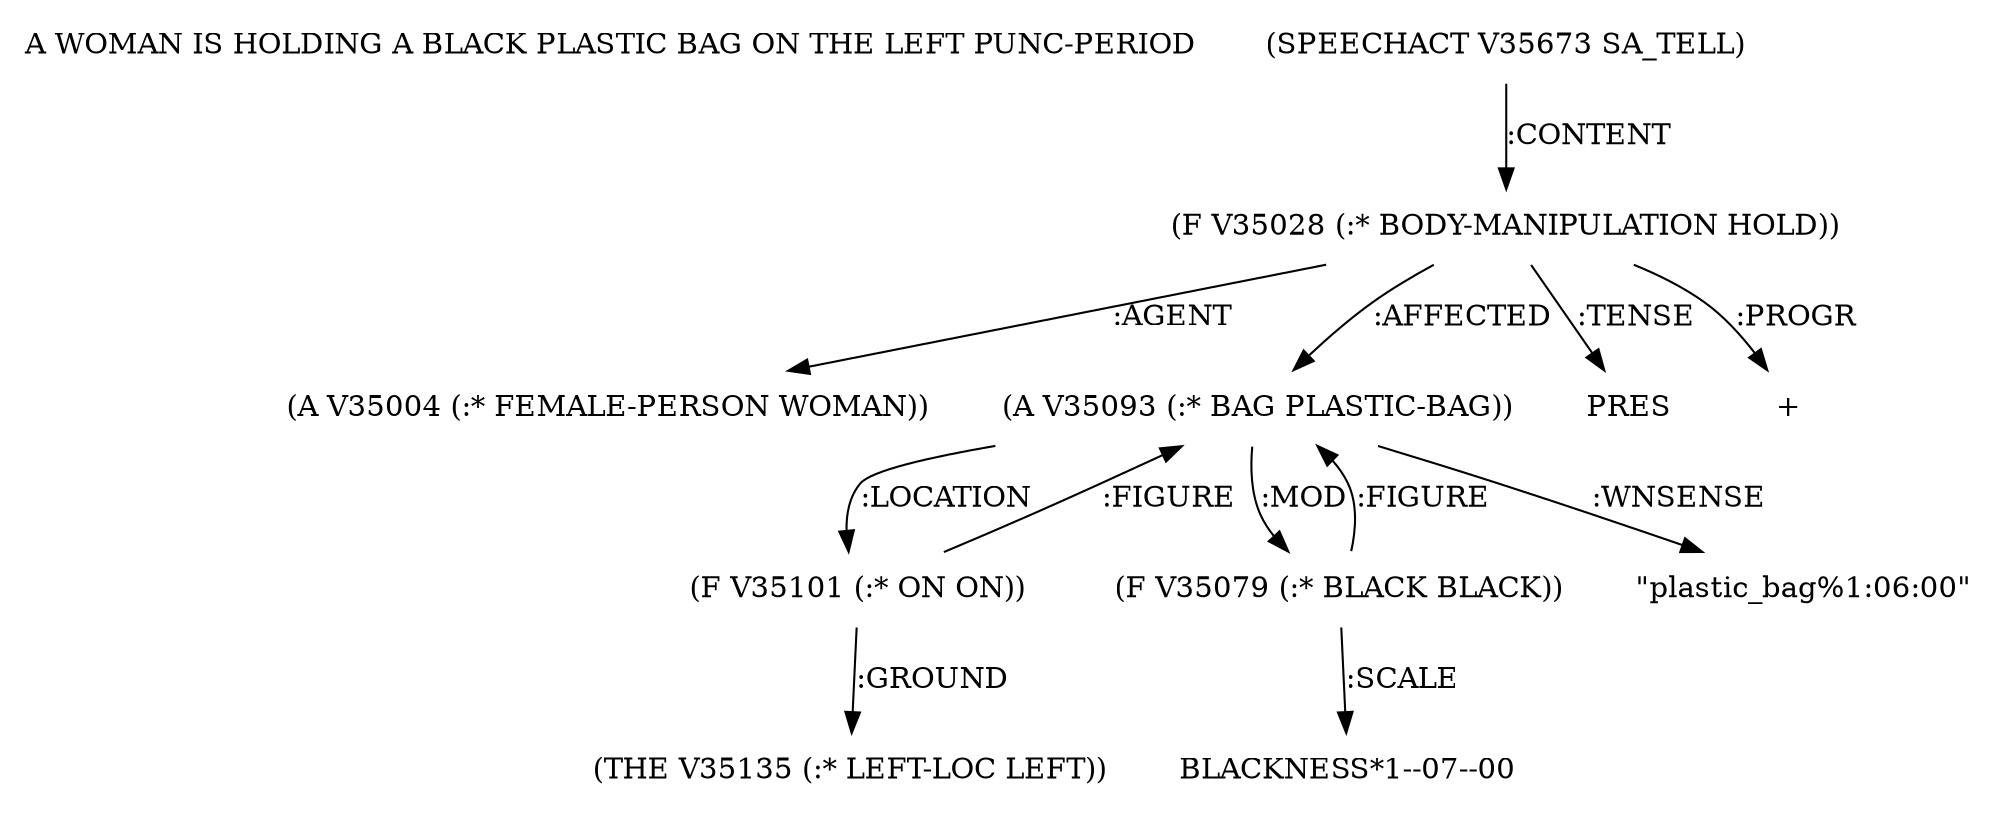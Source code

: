 digraph Terms {
  node [shape=none]
  "A WOMAN IS HOLDING A BLACK PLASTIC BAG ON THE LEFT PUNC-PERIOD"
  "V35673" [label="(SPEECHACT V35673 SA_TELL)"]
  "V35673" -> "V35028" [label=":CONTENT"]
  "V35028" [label="(F V35028 (:* BODY-MANIPULATION HOLD))"]
  "V35028" -> "V35004" [label=":AGENT"]
  "V35028" -> "V35093" [label=":AFFECTED"]
  "V35028" -> "NT36845" [label=":TENSE"]
  "NT36845" [label="PRES"]
  "V35028" -> "NT36846" [label=":PROGR"]
  "NT36846" [label="+"]
  "V35004" [label="(A V35004 (:* FEMALE-PERSON WOMAN))"]
  "V35093" [label="(A V35093 (:* BAG PLASTIC-BAG))"]
  "V35093" -> "V35101" [label=":LOCATION"]
  "V35093" -> "V35079" [label=":MOD"]
  "V35093" -> "NT36847" [label=":WNSENSE"]
  "NT36847" [label="\"plastic_bag%1:06:00\""]
  "V35079" [label="(F V35079 (:* BLACK BLACK))"]
  "V35079" -> "V35093" [label=":FIGURE"]
  "V35079" -> "NT36848" [label=":SCALE"]
  "NT36848" [label="BLACKNESS*1--07--00"]
  "V35101" [label="(F V35101 (:* ON ON))"]
  "V35101" -> "V35135" [label=":GROUND"]
  "V35101" -> "V35093" [label=":FIGURE"]
  "V35135" [label="(THE V35135 (:* LEFT-LOC LEFT))"]
}
